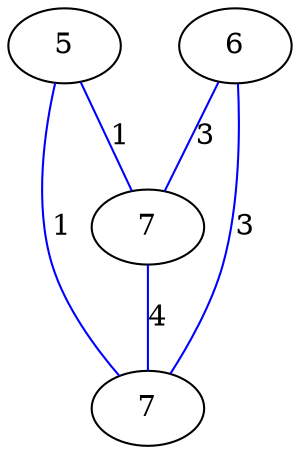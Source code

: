 graph G {
	0 [label="5"];
	1 [label="6"];
	2 [label="7"];
	3 [label="7"];
	0 -- 2 [label="1", color=blue];
	0 -- 3 [label="1", color=blue];
	1 -- 2 [label="3", color=blue];
	1 -- 3 [label="3", color=blue];
	2 -- 3 [label="4", color=blue];
}